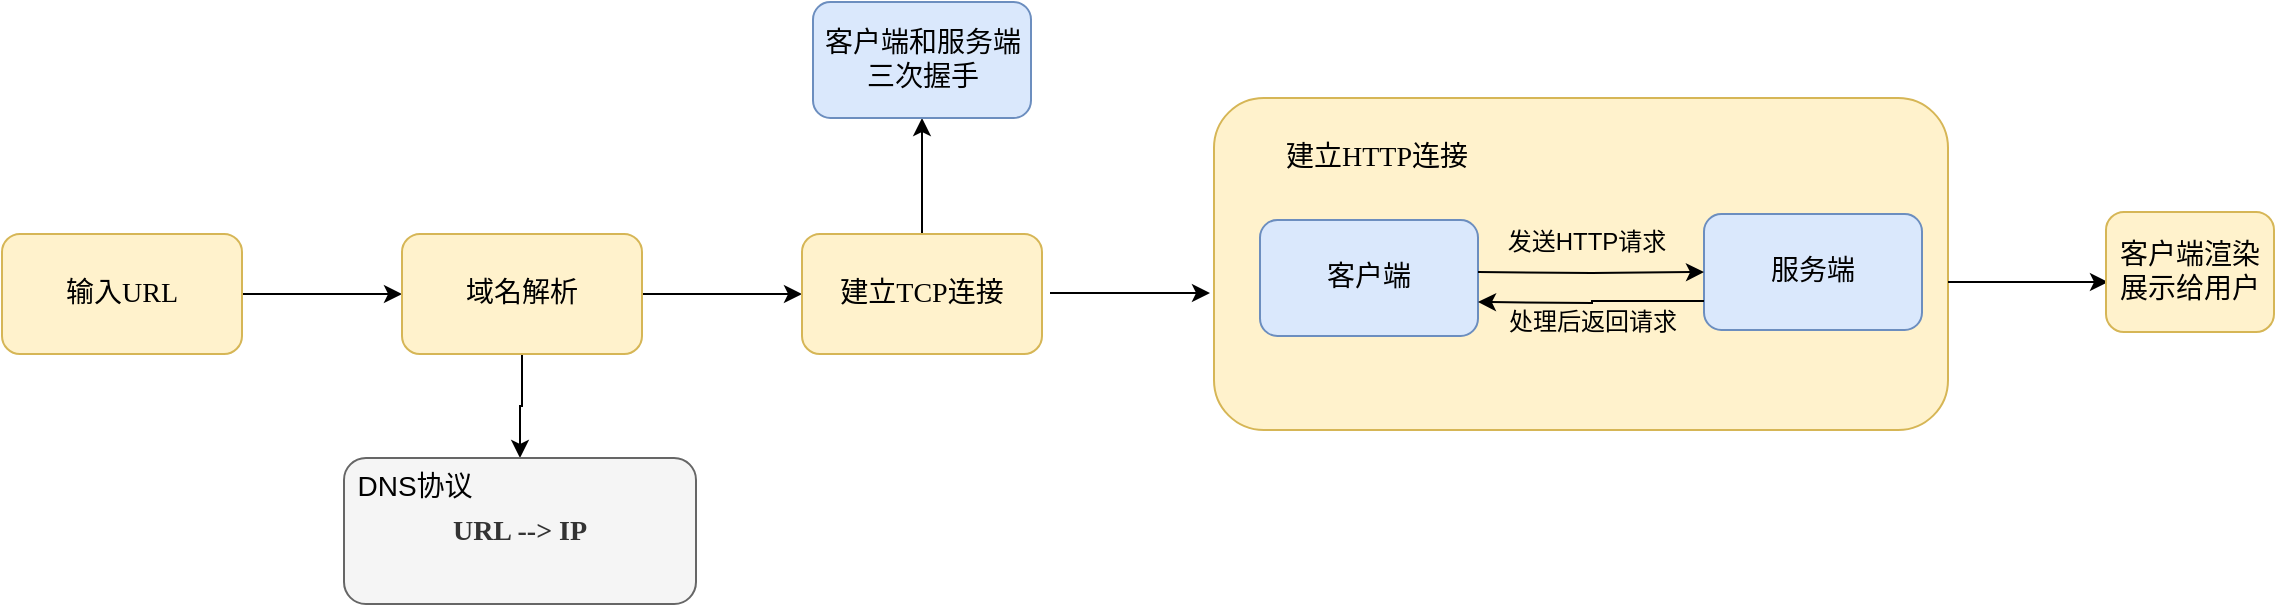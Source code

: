 <mxfile version="14.4.3" type="device"><diagram id="VzX1eMgYoNZi2YwwpuIi" name="网络编程01"><mxGraphModel dx="1751" dy="1036" grid="0" gridSize="10" guides="1" tooltips="1" connect="1" arrows="1" fold="1" page="0" pageScale="1" pageWidth="827" pageHeight="1169" math="0" shadow="0"><root><mxCell id="0"/><mxCell id="1" parent="0"/><mxCell id="I4xsmHbefocLwc3xkRga-3" value="" style="edgeStyle=orthogonalEdgeStyle;rounded=0;orthogonalLoop=1;jettySize=auto;html=1;" edge="1" parent="1" source="I4xsmHbefocLwc3xkRga-1" target="I4xsmHbefocLwc3xkRga-2"><mxGeometry relative="1" as="geometry"/></mxCell><mxCell id="I4xsmHbefocLwc3xkRga-1" value="&lt;font style=&quot;font-size: 14px&quot; face=&quot;Comic Sans MS&quot;&gt;输入URL&lt;/font&gt;" style="rounded=1;whiteSpace=wrap;html=1;fillColor=#fff2cc;strokeColor=#d6b656;" vertex="1" parent="1"><mxGeometry x="-108" y="171" width="120" height="60" as="geometry"/></mxCell><mxCell id="I4xsmHbefocLwc3xkRga-5" value="" style="edgeStyle=orthogonalEdgeStyle;rounded=0;orthogonalLoop=1;jettySize=auto;html=1;" edge="1" parent="1" source="I4xsmHbefocLwc3xkRga-2" target="I4xsmHbefocLwc3xkRga-4"><mxGeometry relative="1" as="geometry"/></mxCell><mxCell id="I4xsmHbefocLwc3xkRga-7" value="" style="edgeStyle=orthogonalEdgeStyle;rounded=0;orthogonalLoop=1;jettySize=auto;html=1;" edge="1" parent="1" source="I4xsmHbefocLwc3xkRga-2" target="I4xsmHbefocLwc3xkRga-6"><mxGeometry relative="1" as="geometry"/></mxCell><mxCell id="I4xsmHbefocLwc3xkRga-2" value="&lt;font style=&quot;font-size: 14px&quot; face=&quot;Comic Sans MS&quot;&gt;域名解析&lt;/font&gt;" style="whiteSpace=wrap;html=1;rounded=1;fillColor=#fff2cc;strokeColor=#d6b656;" vertex="1" parent="1"><mxGeometry x="92" y="171" width="120" height="60" as="geometry"/></mxCell><mxCell id="I4xsmHbefocLwc3xkRga-4" value="&lt;font face=&quot;Comic Sans MS&quot; style=&quot;font-size: 14px&quot;&gt;&lt;b&gt;URL --&amp;gt; IP&lt;/b&gt;&lt;/font&gt;" style="whiteSpace=wrap;html=1;rounded=1;fillColor=#f5f5f5;strokeColor=#666666;fontColor=#333333;" vertex="1" parent="1"><mxGeometry x="63" y="283" width="176" height="73" as="geometry"/></mxCell><mxCell id="I4xsmHbefocLwc3xkRga-11" value="" style="edgeStyle=orthogonalEdgeStyle;rounded=0;orthogonalLoop=1;jettySize=auto;html=1;" edge="1" parent="1" source="I4xsmHbefocLwc3xkRga-6" target="I4xsmHbefocLwc3xkRga-8"><mxGeometry relative="1" as="geometry"/></mxCell><mxCell id="I4xsmHbefocLwc3xkRga-6" value="&lt;font face=&quot;Comic Sans MS&quot; style=&quot;font-size: 14px&quot;&gt;建立TCP连接&lt;/font&gt;" style="whiteSpace=wrap;html=1;rounded=1;strokeColor=#d6b656;fillColor=#fff2cc;" vertex="1" parent="1"><mxGeometry x="292" y="171" width="120" height="60" as="geometry"/></mxCell><mxCell id="I4xsmHbefocLwc3xkRga-8" value="&lt;font face=&quot;Comic Sans MS&quot;&gt;&lt;span style=&quot;font-size: 14px&quot;&gt;客户端和服务端三次握手&lt;/span&gt;&lt;/font&gt;" style="whiteSpace=wrap;html=1;rounded=1;strokeColor=#6c8ebf;fillColor=#dae8fc;" vertex="1" parent="1"><mxGeometry x="297.5" y="55" width="109" height="58" as="geometry"/></mxCell><mxCell id="I4xsmHbefocLwc3xkRga-12" value="" style="whiteSpace=wrap;html=1;rounded=1;strokeColor=#d6b656;fillColor=#fff2cc;" vertex="1" parent="1"><mxGeometry x="498" y="103" width="367" height="166" as="geometry"/></mxCell><mxCell id="I4xsmHbefocLwc3xkRga-13" value="&lt;font face=&quot;Comic Sans MS&quot;&gt;&lt;span style=&quot;font-size: 14px&quot;&gt;客户端&lt;/span&gt;&lt;/font&gt;" style="whiteSpace=wrap;html=1;rounded=1;strokeColor=#6c8ebf;fillColor=#dae8fc;" vertex="1" parent="1"><mxGeometry x="521" y="164" width="109" height="58" as="geometry"/></mxCell><mxCell id="I4xsmHbefocLwc3xkRga-16" value="" style="edgeStyle=orthogonalEdgeStyle;rounded=0;orthogonalLoop=1;jettySize=auto;html=1;" edge="1" parent="1"><mxGeometry relative="1" as="geometry"><mxPoint x="416" y="200.5" as="sourcePoint"/><mxPoint x="496" y="200.5" as="targetPoint"/></mxGeometry></mxCell><mxCell id="I4xsmHbefocLwc3xkRga-17" value="&lt;font face=&quot;Comic Sans MS&quot;&gt;&lt;span style=&quot;font-size: 14px&quot;&gt;服务端&lt;/span&gt;&lt;/font&gt;" style="whiteSpace=wrap;html=1;rounded=1;strokeColor=#6c8ebf;fillColor=#dae8fc;" vertex="1" parent="1"><mxGeometry x="743" y="161" width="109" height="58" as="geometry"/></mxCell><mxCell id="I4xsmHbefocLwc3xkRga-19" value="" style="edgeStyle=orthogonalEdgeStyle;rounded=0;orthogonalLoop=1;jettySize=auto;html=1;entryX=0;entryY=0.5;entryDx=0;entryDy=0;" edge="1" parent="1" target="I4xsmHbefocLwc3xkRga-17"><mxGeometry relative="1" as="geometry"><mxPoint x="630" y="190" as="sourcePoint"/><mxPoint x="710" y="190" as="targetPoint"/></mxGeometry></mxCell><mxCell id="I4xsmHbefocLwc3xkRga-20" value="发送HTTP请求" style="text;html=1;align=center;verticalAlign=middle;resizable=0;points=[];autosize=1;" vertex="1" parent="1"><mxGeometry x="639" y="166" width="89" height="18" as="geometry"/></mxCell><mxCell id="I4xsmHbefocLwc3xkRga-23" value="" style="edgeStyle=orthogonalEdgeStyle;rounded=0;orthogonalLoop=1;jettySize=auto;html=1;exitX=0;exitY=0.75;exitDx=0;exitDy=0;" edge="1" parent="1" source="I4xsmHbefocLwc3xkRga-17"><mxGeometry relative="1" as="geometry"><mxPoint x="729" y="205" as="sourcePoint"/><mxPoint x="630" y="205" as="targetPoint"/></mxGeometry></mxCell><mxCell id="I4xsmHbefocLwc3xkRga-24" value="处理后返回请求" style="text;html=1;align=center;verticalAlign=middle;resizable=0;points=[];autosize=1;" vertex="1" parent="1"><mxGeometry x="640" y="206" width="94" height="18" as="geometry"/></mxCell><mxCell id="I4xsmHbefocLwc3xkRga-25" value="&lt;font style=&quot;font-size: 14px&quot; face=&quot;Comic Sans MS&quot;&gt;建立HTTP连接&lt;/font&gt;" style="text;html=1;align=center;verticalAlign=middle;resizable=0;points=[];autosize=1;" vertex="1" parent="1"><mxGeometry x="527" y="123" width="103" height="19" as="geometry"/></mxCell><mxCell id="I4xsmHbefocLwc3xkRga-26" value="" style="edgeStyle=orthogonalEdgeStyle;rounded=0;orthogonalLoop=1;jettySize=auto;html=1;" edge="1" parent="1"><mxGeometry relative="1" as="geometry"><mxPoint x="865" y="195" as="sourcePoint"/><mxPoint x="945" y="195" as="targetPoint"/><Array as="points"><mxPoint x="900" y="195"/><mxPoint x="900" y="195"/></Array></mxGeometry></mxCell><mxCell id="I4xsmHbefocLwc3xkRga-27" value="&lt;font face=&quot;Comic Sans MS&quot;&gt;&lt;span style=&quot;font-size: 14px&quot;&gt;客户端渲染展示给用户&lt;/span&gt;&lt;/font&gt;" style="whiteSpace=wrap;html=1;rounded=1;strokeColor=#d6b656;fillColor=#fff2cc;" vertex="1" parent="1"><mxGeometry x="944" y="160" width="84" height="60" as="geometry"/></mxCell><mxCell id="I4xsmHbefocLwc3xkRga-28" value="&lt;font style=&quot;font-size: 14px&quot;&gt;DNS协议&lt;/font&gt;" style="text;html=1;align=center;verticalAlign=middle;resizable=0;points=[];autosize=1;" vertex="1" parent="1"><mxGeometry x="64" y="287" width="68" height="19" as="geometry"/></mxCell></root></mxGraphModel></diagram></mxfile>